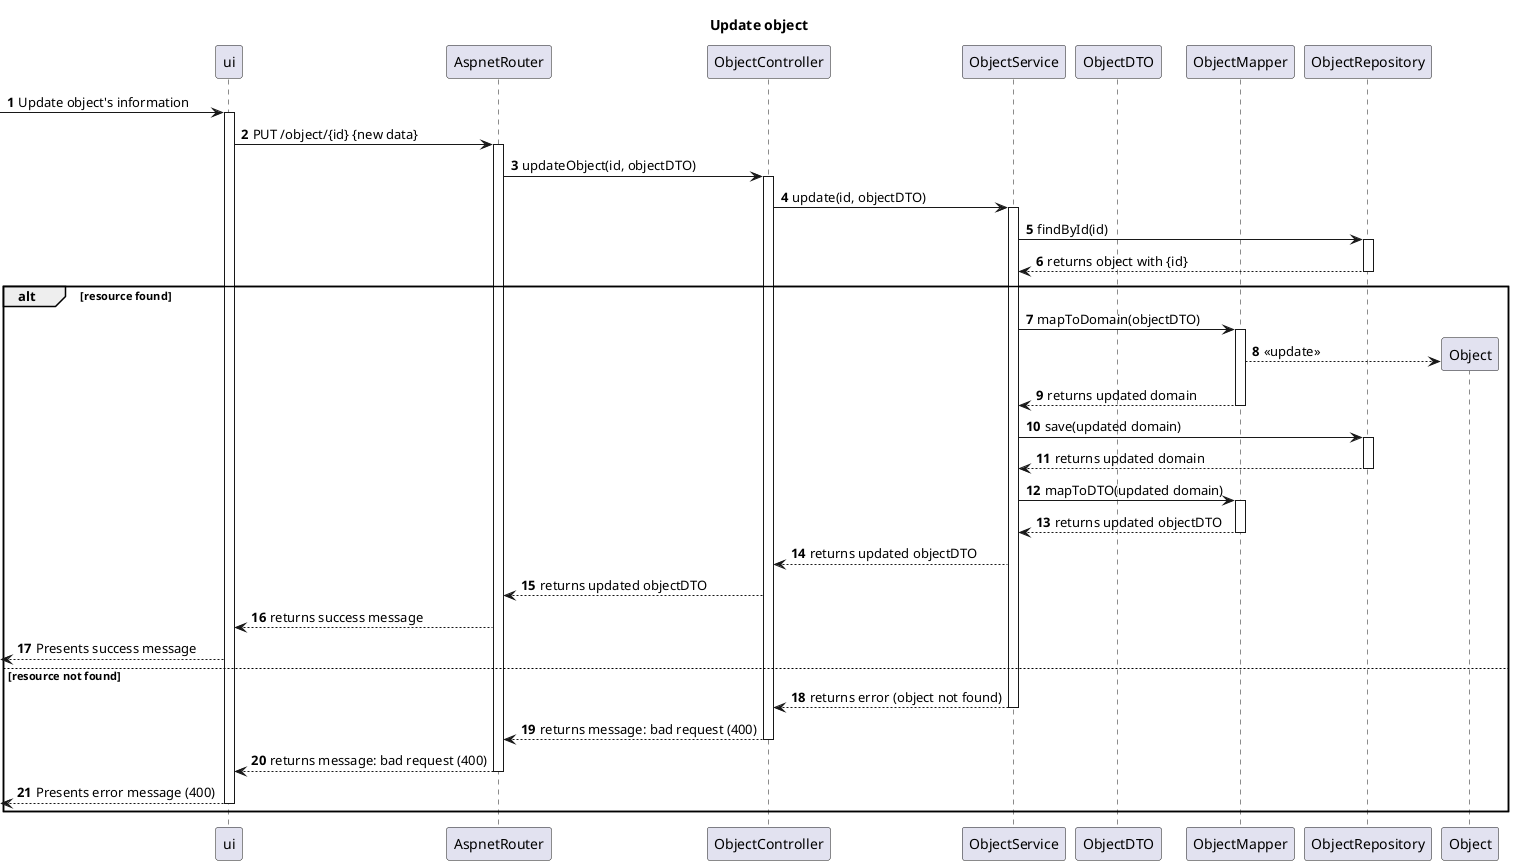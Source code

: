 @startuml
autonumber
skinparam packageStyle rect

title Update object

participant ui as ui
participant AspnetRouter as router
participant ObjectController as ctrl
participant ObjectService as service
participant ObjectDTO as dto
participant ObjectMapper as mapper
participant ObjectRepository as repo
participant Object as domain

-> ui : Update object's information
activate ui
ui -> router: PUT /object/{id} {new data}
activate router
router -> ctrl: updateObject(id, objectDTO)
activate ctrl
ctrl -> service: update(id, objectDTO)
activate service

service -> repo: findById(id)
activate repo
repo --> service: returns object with {id}
deactivate repo

alt resource found
    service -> mapper: mapToDomain(objectDTO)
    activate mapper
    mapper --> domain** : <<update>>
    mapper --> service : returns updated domain
    deactivate mapper
    service -> repo: save(updated domain)
    activate repo
    repo --> service : returns updated domain
    deactivate repo
    service -> mapper: mapToDTO(updated domain)
    activate mapper
    mapper --> service : returns updated objectDTO
    deactivate mapper
    service --> ctrl : returns updated objectDTO

    ctrl --> router : returns updated objectDTO

    ui <-- router  : returns success message

    <-- ui : Presents success message
else resource not found
    service --> ctrl : returns error (object not found)
    deactivate service
    ctrl --> router : returns message: bad request (400)
    deactivate ctrl
    ui <--  router: returns message: bad request (400)
    deactivate router
    <-- ui : Presents error message (400)
    deactivate ui
end alt

@enduml
